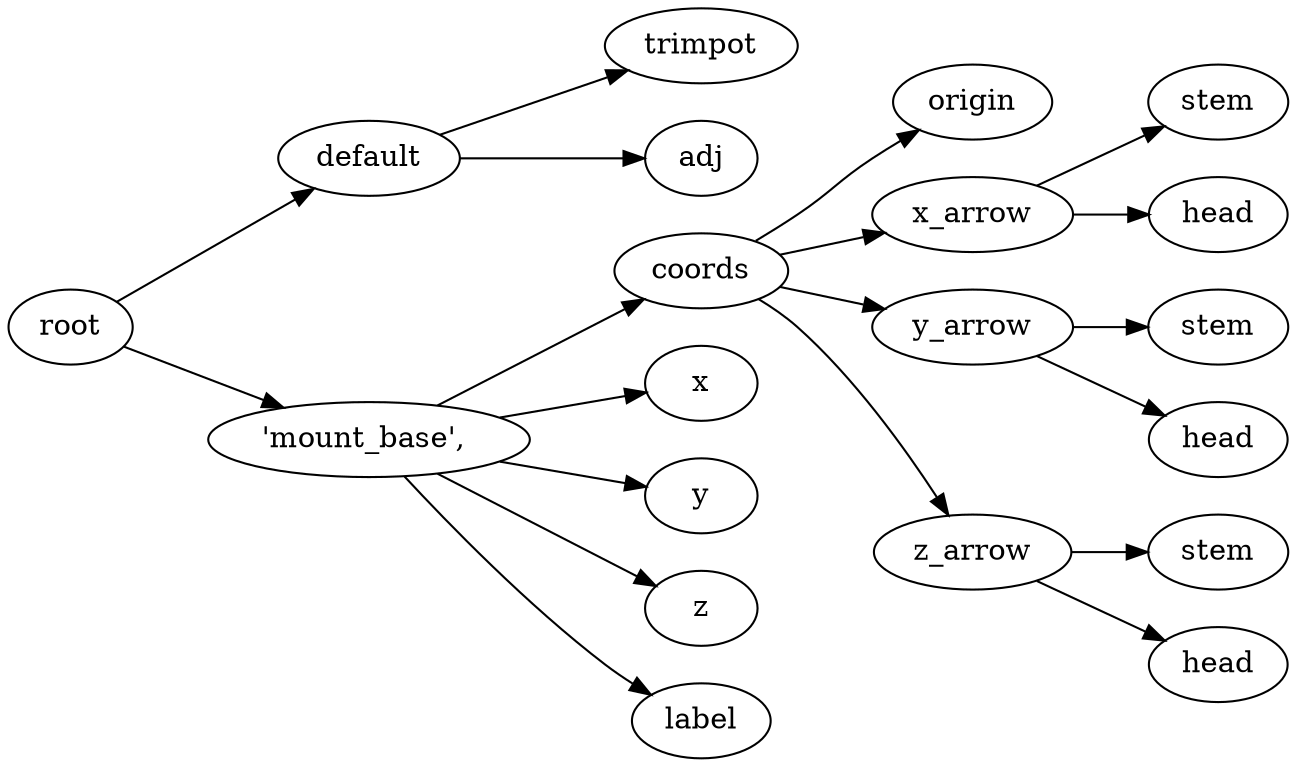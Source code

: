 digraph default {
	graph [rankdir=LR]
	root_1 [label=root href="javascript:s=&quot;\(\)\nNone&quot;; console.log(s); alert(s);"]
	default_2 [label=default href="javascript:s=&quot;\(&#x27;default&#x27;,\)\nBourns3296&quot;; console.log(s); alert(s);" tooltip=Bourns3296]
	trimpot_3 [label=trimpot href="javascript:s=&quot;\(&#x27;default&#x27;,\ &#x27;trimpot&#x27;\)\nLinearExtrude&quot;; console.log(s); alert(s);" tooltip=LinearExtrude]
	adj_4 [label=adj href="javascript:s=&quot;\(&#x27;default&#x27;,\ &#x27;adj&#x27;\)\nCylinder&quot;; console.log(s); alert(s);" tooltip=Cylinder]
	5 [label="'mount_base',\ " href="javascript:s=&quot;\(&quot;&#x27;mount_base&#x27;,\ &quot;,\)\nAnnotatedCoordinates&quot;; console.log(s); alert(s);" tooltip=AnnotatedCoordinates]
	coords_6 [label=coords href="javascript:s=&quot;\(&quot;&#x27;mount_base&#x27;,\ &quot;,\ &#x27;coords&#x27;\)\nCoordinates&quot;; console.log(s); alert(s);" tooltip=Coordinates]
	origin_7 [label=origin href="javascript:s=&quot;\(&quot;&#x27;mount_base&#x27;,\ &quot;,\ &#x27;coords&#x27;,\ &#x27;origin&#x27;\)\nCoordinatesCage&quot;; console.log(s); alert(s);" tooltip=CoordinatesCage]
	x_arrow_8 [label=x_arrow href="javascript:s=&quot;\(&quot;&#x27;mount_base&#x27;,\ &quot;,\ &#x27;coords&#x27;,\ &#x27;x_arrow&#x27;\)\nArrow&quot;; console.log(s); alert(s);" tooltip=Arrow]
	stem_9 [label=stem href="javascript:s=&quot;\(&quot;&#x27;mount_base&#x27;,\ &quot;,\ &#x27;coords&#x27;,\ &#x27;x_arrow&#x27;,\ &#x27;stem&#x27;\)\nCone&quot;; console.log(s); alert(s);" tooltip=Cone]
	head_10 [label=head href="javascript:s=&quot;\(&quot;&#x27;mount_base&#x27;,\ &quot;,\ &#x27;coords&#x27;,\ &#x27;x_arrow&#x27;,\ &#x27;head&#x27;\)\nCone&quot;; console.log(s); alert(s);" tooltip=Cone]
	y_arrow_11 [label=y_arrow href="javascript:s=&quot;\(&quot;&#x27;mount_base&#x27;,\ &quot;,\ &#x27;coords&#x27;,\ &#x27;y_arrow&#x27;\)\nArrow&quot;; console.log(s); alert(s);" tooltip=Arrow]
	stem_12 [label=stem href="javascript:s=&quot;\(&quot;&#x27;mount_base&#x27;,\ &quot;,\ &#x27;coords&#x27;,\ &#x27;y_arrow&#x27;,\ &#x27;stem&#x27;\)\nCone&quot;; console.log(s); alert(s);" tooltip=Cone]
	head_13 [label=head href="javascript:s=&quot;\(&quot;&#x27;mount_base&#x27;,\ &quot;,\ &#x27;coords&#x27;,\ &#x27;y_arrow&#x27;,\ &#x27;head&#x27;\)\nCone&quot;; console.log(s); alert(s);" tooltip=Cone]
	z_arrow_14 [label=z_arrow href="javascript:s=&quot;\(&quot;&#x27;mount_base&#x27;,\ &quot;,\ &#x27;coords&#x27;,\ &#x27;z_arrow&#x27;\)\nArrow&quot;; console.log(s); alert(s);" tooltip=Arrow]
	stem_15 [label=stem href="javascript:s=&quot;\(&quot;&#x27;mount_base&#x27;,\ &quot;,\ &#x27;coords&#x27;,\ &#x27;z_arrow&#x27;,\ &#x27;stem&#x27;\)\nCone&quot;; console.log(s); alert(s);" tooltip=Cone]
	head_16 [label=head href="javascript:s=&quot;\(&quot;&#x27;mount_base&#x27;,\ &quot;,\ &#x27;coords&#x27;,\ &#x27;z_arrow&#x27;,\ &#x27;head&#x27;\)\nCone&quot;; console.log(s); alert(s);" tooltip=Cone]
	x_17 [label=x href="javascript:s=&quot;\(&quot;&#x27;mount_base&#x27;,\ &quot;,\ &#x27;x&#x27;\)\nText&quot;; console.log(s); alert(s);" tooltip=Text]
	y_18 [label=y href="javascript:s=&quot;\(&quot;&#x27;mount_base&#x27;,\ &quot;,\ &#x27;y&#x27;\)\nText&quot;; console.log(s); alert(s);" tooltip=Text]
	z_19 [label=z href="javascript:s=&quot;\(&quot;&#x27;mount_base&#x27;,\ &quot;,\ &#x27;z&#x27;\)\nText&quot;; console.log(s); alert(s);" tooltip=Text]
	label_20 [label=label href="javascript:s=&quot;\(&quot;&#x27;mount_base&#x27;,\ &quot;,\ &#x27;label&#x27;\)\nText&quot;; console.log(s); alert(s);" tooltip=Text]
	root_1 -> default_2
	default_2 -> trimpot_3
	default_2 -> adj_4
	root_1 -> 5
	5 -> coords_6
	coords_6 -> origin_7
	coords_6 -> x_arrow_8
	x_arrow_8 -> stem_9
	x_arrow_8 -> head_10
	coords_6 -> y_arrow_11
	y_arrow_11 -> stem_12
	y_arrow_11 -> head_13
	coords_6 -> z_arrow_14
	z_arrow_14 -> stem_15
	z_arrow_14 -> head_16
	5 -> x_17
	5 -> y_18
	5 -> z_19
	5 -> label_20
}

